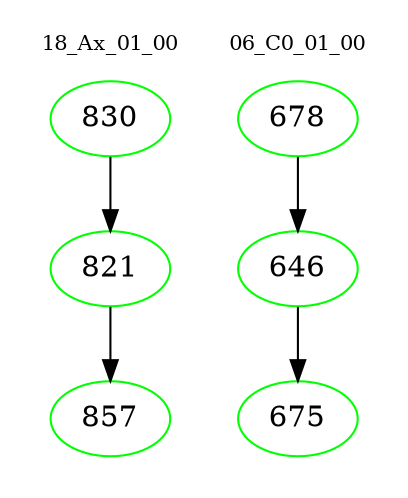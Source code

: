 digraph{
subgraph cluster_0 {
color = white
label = "18_Ax_01_00";
fontsize=10;
T0_830 [label="830", color="green"]
T0_830 -> T0_821 [color="black"]
T0_821 [label="821", color="green"]
T0_821 -> T0_857 [color="black"]
T0_857 [label="857", color="green"]
}
subgraph cluster_1 {
color = white
label = "06_C0_01_00";
fontsize=10;
T1_678 [label="678", color="green"]
T1_678 -> T1_646 [color="black"]
T1_646 [label="646", color="green"]
T1_646 -> T1_675 [color="black"]
T1_675 [label="675", color="green"]
}
}
